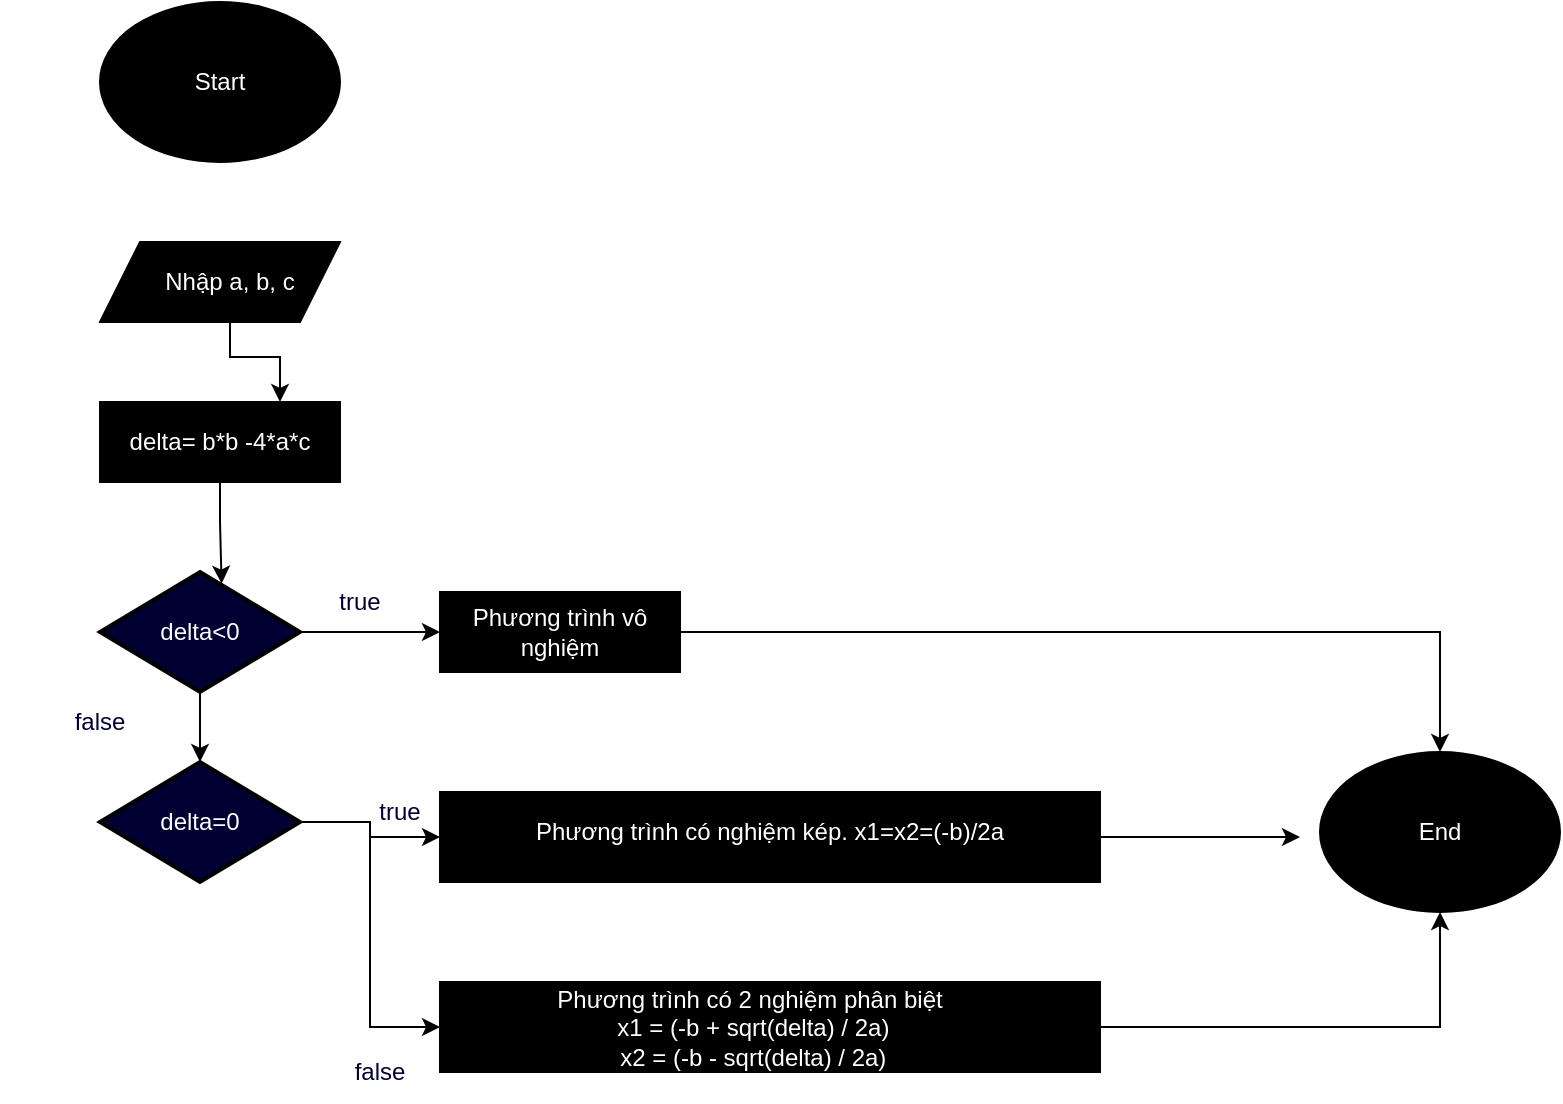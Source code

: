 <mxfile version="25.0.3">
  <diagram name="Page-1" id="SAJuzJpUicz_NdNRBmkV">
    <mxGraphModel dx="1042" dy="535" grid="1" gridSize="10" guides="1" tooltips="1" connect="1" arrows="1" fold="1" page="1" pageScale="1" pageWidth="850" pageHeight="1100" math="0" shadow="0">
      <root>
        <mxCell id="0" />
        <mxCell id="1" parent="0" />
        <mxCell id="aoKa_XFCQUV2A6NjJ6iD-1" value="" style="ellipse;whiteSpace=wrap;html=1;fillColor=#000000;" vertex="1" parent="1">
          <mxGeometry x="110" width="120" height="80" as="geometry" />
        </mxCell>
        <mxCell id="aoKa_XFCQUV2A6NjJ6iD-2" value="" style="ellipse;whiteSpace=wrap;html=1;fillColor=#000000;" vertex="1" parent="1">
          <mxGeometry x="720" y="375" width="120" height="80" as="geometry" />
        </mxCell>
        <mxCell id="aoKa_XFCQUV2A6NjJ6iD-3" value="Start" style="text;strokeColor=none;align=center;fillColor=none;html=1;verticalAlign=middle;whiteSpace=wrap;rounded=0;fontColor=#FFFFFF;" vertex="1" parent="1">
          <mxGeometry x="140" y="25" width="60" height="30" as="geometry" />
        </mxCell>
        <mxCell id="aoKa_XFCQUV2A6NjJ6iD-4" value="End" style="text;strokeColor=none;align=center;fillColor=none;html=1;verticalAlign=middle;whiteSpace=wrap;rounded=0;fontColor=#FFFFFF;" vertex="1" parent="1">
          <mxGeometry x="750" y="400" width="60" height="30" as="geometry" />
        </mxCell>
        <mxCell id="aoKa_XFCQUV2A6NjJ6iD-5" value="" style="shape=parallelogram;perimeter=parallelogramPerimeter;whiteSpace=wrap;html=1;fixedSize=1;fontColor=#000000;fillColor=#000000;" vertex="1" parent="1">
          <mxGeometry x="110" y="120" width="120" height="40" as="geometry" />
        </mxCell>
        <mxCell id="aoKa_XFCQUV2A6NjJ6iD-21" style="edgeStyle=orthogonalEdgeStyle;rounded=0;orthogonalLoop=1;jettySize=auto;html=1;entryX=0.75;entryY=0;entryDx=0;entryDy=0;" edge="1" parent="1" source="aoKa_XFCQUV2A6NjJ6iD-6" target="aoKa_XFCQUV2A6NjJ6iD-7">
          <mxGeometry relative="1" as="geometry" />
        </mxCell>
        <mxCell id="aoKa_XFCQUV2A6NjJ6iD-6" value="Nhập a, b, c" style="text;strokeColor=none;align=center;fillColor=none;html=1;verticalAlign=middle;whiteSpace=wrap;rounded=0;fontColor=#FFFFFF;" vertex="1" parent="1">
          <mxGeometry x="140" y="125" width="70" height="30" as="geometry" />
        </mxCell>
        <mxCell id="aoKa_XFCQUV2A6NjJ6iD-7" value="" style="rounded=0;whiteSpace=wrap;html=1;fillColor=#000000;" vertex="1" parent="1">
          <mxGeometry x="110" y="200" width="120" height="40" as="geometry" />
        </mxCell>
        <mxCell id="aoKa_XFCQUV2A6NjJ6iD-8" value="delta= b*b -4*a*c" style="text;strokeColor=none;align=center;fillColor=none;html=1;verticalAlign=middle;whiteSpace=wrap;rounded=0;fontColor=#FFFFFF;" vertex="1" parent="1">
          <mxGeometry x="120" y="205" width="100" height="30" as="geometry" />
        </mxCell>
        <mxCell id="aoKa_XFCQUV2A6NjJ6iD-9" value="" style="strokeWidth=2;html=1;shape=mxgraph.flowchart.decision;whiteSpace=wrap;fillColor=#000033;" vertex="1" parent="1">
          <mxGeometry x="110" y="285" width="100" height="60" as="geometry" />
        </mxCell>
        <mxCell id="aoKa_XFCQUV2A6NjJ6iD-26" style="edgeStyle=orthogonalEdgeStyle;rounded=0;orthogonalLoop=1;jettySize=auto;html=1;entryX=0;entryY=0.5;entryDx=0;entryDy=0;" edge="1" parent="1" source="aoKa_XFCQUV2A6NjJ6iD-10" target="aoKa_XFCQUV2A6NjJ6iD-11">
          <mxGeometry relative="1" as="geometry" />
        </mxCell>
        <mxCell id="aoKa_XFCQUV2A6NjJ6iD-10" value="delta&amp;lt;0" style="text;strokeColor=none;align=center;fillColor=none;html=1;verticalAlign=middle;whiteSpace=wrap;rounded=0;fontColor=#FFFFFF;" vertex="1" parent="1">
          <mxGeometry x="110" y="300" width="100" height="30" as="geometry" />
        </mxCell>
        <mxCell id="aoKa_XFCQUV2A6NjJ6iD-11" value="" style="rounded=0;whiteSpace=wrap;html=1;fillColor=#000000;" vertex="1" parent="1">
          <mxGeometry x="280" y="295" width="120" height="40" as="geometry" />
        </mxCell>
        <mxCell id="aoKa_XFCQUV2A6NjJ6iD-27" style="edgeStyle=orthogonalEdgeStyle;rounded=0;orthogonalLoop=1;jettySize=auto;html=1;" edge="1" parent="1" source="aoKa_XFCQUV2A6NjJ6iD-12" target="aoKa_XFCQUV2A6NjJ6iD-2">
          <mxGeometry relative="1" as="geometry" />
        </mxCell>
        <mxCell id="aoKa_XFCQUV2A6NjJ6iD-12" value="Phương trình vô nghiệm" style="text;strokeColor=none;align=center;fillColor=none;html=1;verticalAlign=middle;whiteSpace=wrap;rounded=0;fontColor=#FFFFFF;" vertex="1" parent="1">
          <mxGeometry x="290" y="300" width="100" height="30" as="geometry" />
        </mxCell>
        <mxCell id="aoKa_XFCQUV2A6NjJ6iD-25" style="edgeStyle=orthogonalEdgeStyle;rounded=0;orthogonalLoop=1;jettySize=auto;html=1;entryX=0;entryY=0.5;entryDx=0;entryDy=0;" edge="1" parent="1" source="aoKa_XFCQUV2A6NjJ6iD-15" target="aoKa_XFCQUV2A6NjJ6iD-19">
          <mxGeometry relative="1" as="geometry" />
        </mxCell>
        <mxCell id="aoKa_XFCQUV2A6NjJ6iD-15" value="" style="strokeWidth=2;html=1;shape=mxgraph.flowchart.decision;whiteSpace=wrap;fillColor=#000033;" vertex="1" parent="1">
          <mxGeometry x="110" y="380" width="100" height="60" as="geometry" />
        </mxCell>
        <mxCell id="aoKa_XFCQUV2A6NjJ6iD-24" style="edgeStyle=orthogonalEdgeStyle;rounded=0;orthogonalLoop=1;jettySize=auto;html=1;entryX=0;entryY=0.5;entryDx=0;entryDy=0;" edge="1" parent="1" source="aoKa_XFCQUV2A6NjJ6iD-16" target="aoKa_XFCQUV2A6NjJ6iD-17">
          <mxGeometry relative="1" as="geometry" />
        </mxCell>
        <mxCell id="aoKa_XFCQUV2A6NjJ6iD-16" value="delta=0" style="text;strokeColor=none;align=center;fillColor=none;html=1;verticalAlign=middle;whiteSpace=wrap;rounded=0;fontColor=#FFFFFF;" vertex="1" parent="1">
          <mxGeometry x="110" y="395" width="100" height="30" as="geometry" />
        </mxCell>
        <mxCell id="aoKa_XFCQUV2A6NjJ6iD-28" style="edgeStyle=orthogonalEdgeStyle;rounded=0;orthogonalLoop=1;jettySize=auto;html=1;" edge="1" parent="1" source="aoKa_XFCQUV2A6NjJ6iD-17">
          <mxGeometry relative="1" as="geometry">
            <mxPoint x="710" y="417.5" as="targetPoint" />
          </mxGeometry>
        </mxCell>
        <mxCell id="aoKa_XFCQUV2A6NjJ6iD-17" value="" style="rounded=0;whiteSpace=wrap;html=1;fillColor=#000000;" vertex="1" parent="1">
          <mxGeometry x="280" y="395" width="330" height="45" as="geometry" />
        </mxCell>
        <mxCell id="aoKa_XFCQUV2A6NjJ6iD-18" value="Phương trình có nghiệm kép. x1=x2=(-b)/2a" style="text;strokeColor=none;align=center;fillColor=none;html=1;verticalAlign=middle;whiteSpace=wrap;rounded=0;fontColor=#FFFFFF;" vertex="1" parent="1">
          <mxGeometry x="290" y="400" width="310" height="30" as="geometry" />
        </mxCell>
        <mxCell id="aoKa_XFCQUV2A6NjJ6iD-29" style="edgeStyle=orthogonalEdgeStyle;rounded=0;orthogonalLoop=1;jettySize=auto;html=1;entryX=0.5;entryY=1;entryDx=0;entryDy=0;" edge="1" parent="1" source="aoKa_XFCQUV2A6NjJ6iD-19" target="aoKa_XFCQUV2A6NjJ6iD-2">
          <mxGeometry relative="1" as="geometry" />
        </mxCell>
        <mxCell id="aoKa_XFCQUV2A6NjJ6iD-19" value="" style="rounded=0;whiteSpace=wrap;html=1;fillColor=#000000;" vertex="1" parent="1">
          <mxGeometry x="280" y="490" width="330" height="45" as="geometry" />
        </mxCell>
        <mxCell id="aoKa_XFCQUV2A6NjJ6iD-20" value="Phương trình có 2 nghiệm phân biệt&lt;br&gt;&lt;div&gt;&amp;nbsp;x1 = (-b + sqrt(delta) / 2a)&lt;/div&gt;&lt;div&gt;&amp;nbsp;x2 = (-b - sqrt(delta) / 2a)&lt;/div&gt;" style="text;strokeColor=none;align=center;fillColor=none;html=1;verticalAlign=middle;whiteSpace=wrap;rounded=0;fontColor=#FFFFFF;" vertex="1" parent="1">
          <mxGeometry x="280" y="497.5" width="310" height="30" as="geometry" />
        </mxCell>
        <mxCell id="aoKa_XFCQUV2A6NjJ6iD-22" style="edgeStyle=orthogonalEdgeStyle;rounded=0;orthogonalLoop=1;jettySize=auto;html=1;entryX=0.608;entryY=0.097;entryDx=0;entryDy=0;entryPerimeter=0;" edge="1" parent="1" source="aoKa_XFCQUV2A6NjJ6iD-8" target="aoKa_XFCQUV2A6NjJ6iD-9">
          <mxGeometry relative="1" as="geometry" />
        </mxCell>
        <mxCell id="aoKa_XFCQUV2A6NjJ6iD-23" style="edgeStyle=orthogonalEdgeStyle;rounded=0;orthogonalLoop=1;jettySize=auto;html=1;entryX=0.5;entryY=0;entryDx=0;entryDy=0;entryPerimeter=0;" edge="1" parent="1" source="aoKa_XFCQUV2A6NjJ6iD-9" target="aoKa_XFCQUV2A6NjJ6iD-15">
          <mxGeometry relative="1" as="geometry" />
        </mxCell>
        <mxCell id="aoKa_XFCQUV2A6NjJ6iD-30" value="true" style="text;strokeColor=none;align=center;fillColor=none;html=1;verticalAlign=middle;whiteSpace=wrap;rounded=0;fontColor=#000033;" vertex="1" parent="1">
          <mxGeometry x="190" y="285" width="100" height="30" as="geometry" />
        </mxCell>
        <mxCell id="aoKa_XFCQUV2A6NjJ6iD-31" value="true" style="text;strokeColor=none;align=center;fillColor=none;html=1;verticalAlign=middle;whiteSpace=wrap;rounded=0;fontColor=#000033;" vertex="1" parent="1">
          <mxGeometry x="210" y="390" width="100" height="30" as="geometry" />
        </mxCell>
        <mxCell id="aoKa_XFCQUV2A6NjJ6iD-32" value="false" style="text;strokeColor=none;align=center;fillColor=none;html=1;verticalAlign=middle;whiteSpace=wrap;rounded=0;fontColor=#000033;" vertex="1" parent="1">
          <mxGeometry x="200" y="520" width="100" height="30" as="geometry" />
        </mxCell>
        <mxCell id="aoKa_XFCQUV2A6NjJ6iD-33" value="false" style="text;strokeColor=none;align=center;fillColor=none;html=1;verticalAlign=middle;whiteSpace=wrap;rounded=0;fontColor=#000033;" vertex="1" parent="1">
          <mxGeometry x="60" y="345" width="100" height="30" as="geometry" />
        </mxCell>
      </root>
    </mxGraphModel>
  </diagram>
</mxfile>
